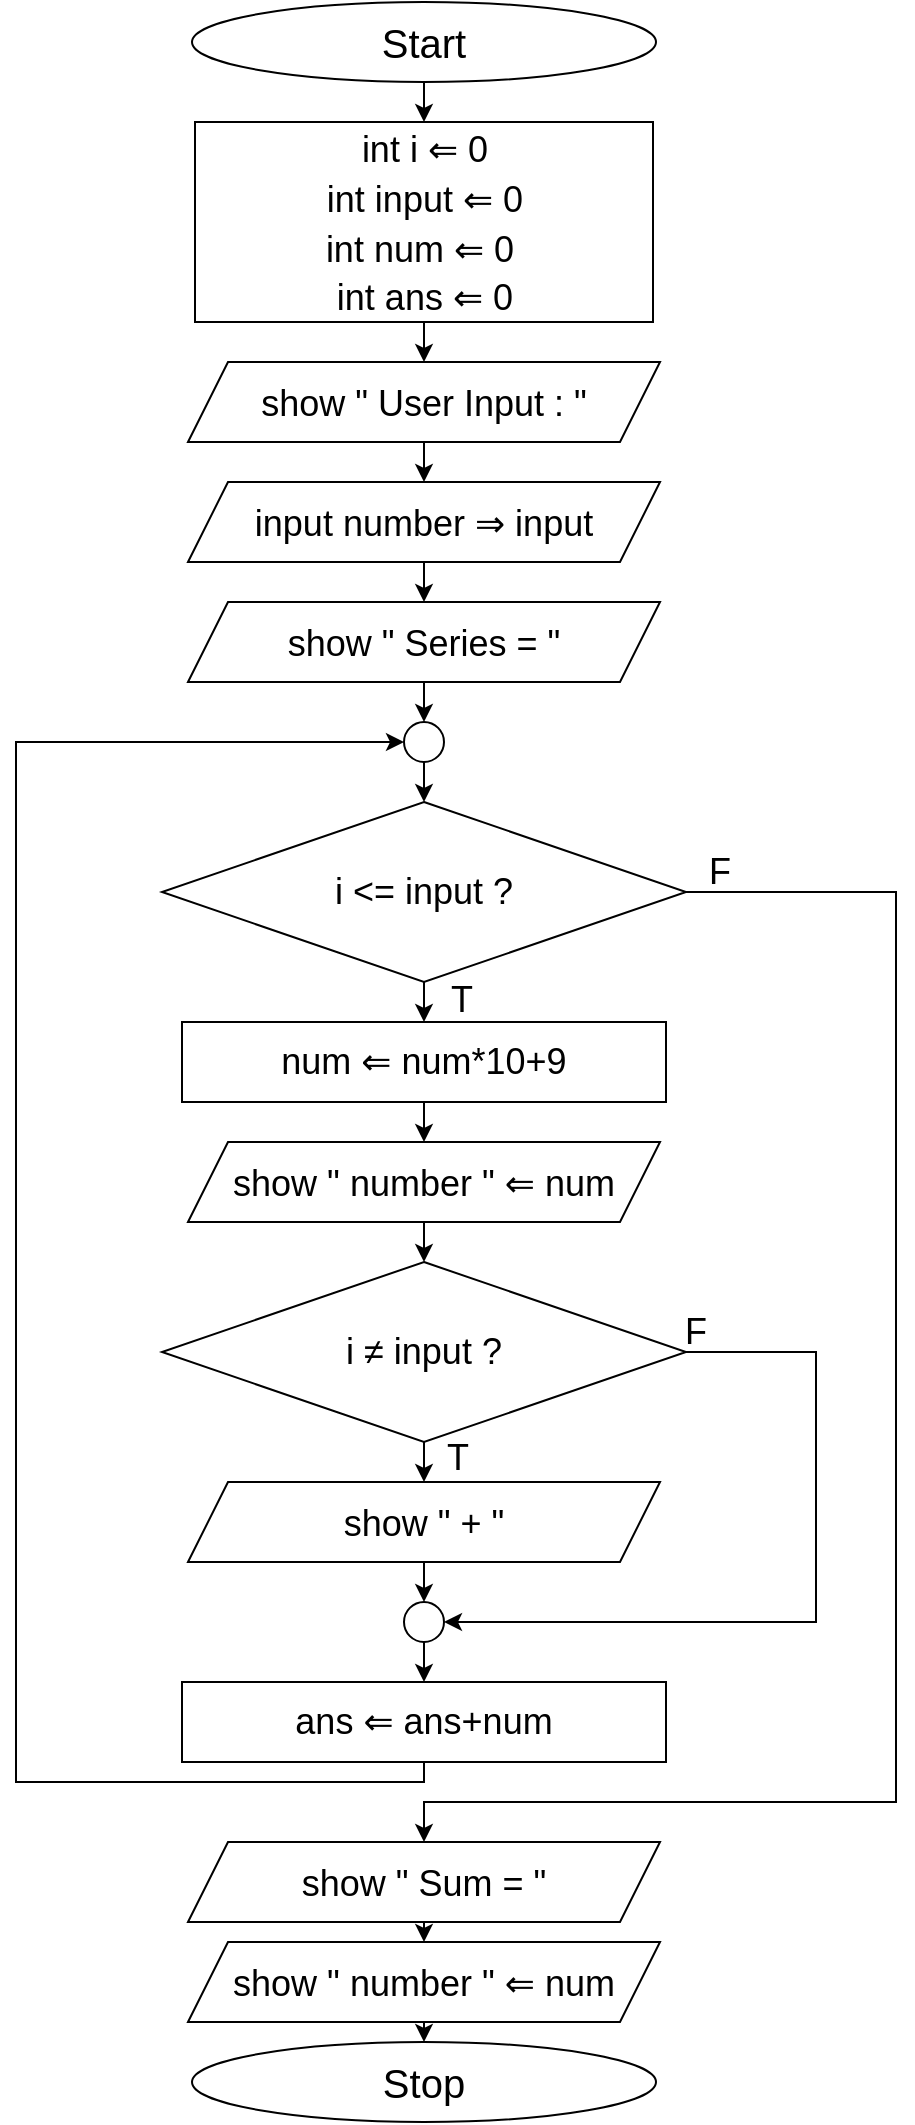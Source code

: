 <mxfile version="20.5.3" type="device"><diagram id="Ezt9IG1FVldJI0LmaCk6" name="Page-1"><mxGraphModel dx="1578" dy="767" grid="1" gridSize="10" guides="1" tooltips="1" connect="1" arrows="1" fold="1" page="1" pageScale="1" pageWidth="850" pageHeight="1100" math="0" shadow="0"><root><mxCell id="0"/><mxCell id="1" parent="0"/><mxCell id="cQYX1JLbjSWNBiCyTO_3-1" value="&lt;font style=&quot;font-size: 20px;&quot;&gt;Start&lt;/font&gt;" style="ellipse;whiteSpace=wrap;html=1;" vertex="1" parent="1"><mxGeometry x="288" y="20" width="232" height="40" as="geometry"/></mxCell><mxCell id="cQYX1JLbjSWNBiCyTO_3-2" value="&lt;font style=&quot;font-size: 18px;&quot;&gt;int i ⇐ 0&lt;br&gt;int input&amp;nbsp;⇐ 0&lt;br&gt;int num ⇐ 0&amp;nbsp;&lt;br&gt;int ans ⇐ 0&lt;/font&gt;" style="rounded=0;whiteSpace=wrap;html=1;fontSize=20;" vertex="1" parent="1"><mxGeometry x="289.5" y="80" width="229" height="100" as="geometry"/></mxCell><mxCell id="cQYX1JLbjSWNBiCyTO_3-3" value="&lt;font style=&quot;font-size: 18px;&quot;&gt;show &quot; User Input : &quot;&lt;/font&gt;" style="shape=parallelogram;perimeter=parallelogramPerimeter;whiteSpace=wrap;html=1;fixedSize=1;fontSize=20;" vertex="1" parent="1"><mxGeometry x="286" y="200" width="236" height="40" as="geometry"/></mxCell><mxCell id="cQYX1JLbjSWNBiCyTO_3-5" value="&lt;font style=&quot;font-size: 18px;&quot;&gt;input number&amp;nbsp;⇒ input&lt;/font&gt;" style="shape=parallelogram;perimeter=parallelogramPerimeter;whiteSpace=wrap;html=1;fixedSize=1;fontSize=20;" vertex="1" parent="1"><mxGeometry x="286" y="260" width="236" height="40" as="geometry"/></mxCell><mxCell id="cQYX1JLbjSWNBiCyTO_3-6" value="&lt;font style=&quot;font-size: 18px;&quot;&gt;show &quot; Series = &quot;&lt;/font&gt;" style="shape=parallelogram;perimeter=parallelogramPerimeter;whiteSpace=wrap;html=1;fixedSize=1;fontSize=20;" vertex="1" parent="1"><mxGeometry x="286" y="320" width="236" height="40" as="geometry"/></mxCell><mxCell id="cQYX1JLbjSWNBiCyTO_3-7" value="i &amp;lt;= input ?" style="rhombus;whiteSpace=wrap;html=1;fontSize=18;" vertex="1" parent="1"><mxGeometry x="273" y="420" width="262" height="90" as="geometry"/></mxCell><mxCell id="cQYX1JLbjSWNBiCyTO_3-8" value="" style="ellipse;whiteSpace=wrap;html=1;aspect=fixed;fontSize=18;" vertex="1" parent="1"><mxGeometry x="394" y="380" width="20" height="20" as="geometry"/></mxCell><mxCell id="cQYX1JLbjSWNBiCyTO_3-10" value="num&amp;nbsp;⇐ num*10+9" style="rounded=0;whiteSpace=wrap;html=1;fontSize=18;" vertex="1" parent="1"><mxGeometry x="283" y="530" width="242" height="40" as="geometry"/></mxCell><mxCell id="cQYX1JLbjSWNBiCyTO_3-11" value="&lt;font style=&quot;font-size: 18px;&quot;&gt;show &quot; number &quot;&amp;nbsp;⇐ num&lt;/font&gt;" style="shape=parallelogram;perimeter=parallelogramPerimeter;whiteSpace=wrap;html=1;fixedSize=1;fontSize=20;" vertex="1" parent="1"><mxGeometry x="286" y="590" width="236" height="40" as="geometry"/></mxCell><mxCell id="cQYX1JLbjSWNBiCyTO_3-12" value="i&amp;nbsp;≠ input ?" style="rhombus;whiteSpace=wrap;html=1;fontSize=18;" vertex="1" parent="1"><mxGeometry x="273" y="650" width="262" height="90" as="geometry"/></mxCell><mxCell id="cQYX1JLbjSWNBiCyTO_3-13" value="&lt;font style=&quot;font-size: 18px;&quot;&gt;show &quot; + &quot;&lt;/font&gt;" style="shape=parallelogram;perimeter=parallelogramPerimeter;whiteSpace=wrap;html=1;fixedSize=1;fontSize=20;" vertex="1" parent="1"><mxGeometry x="286" y="760" width="236" height="40" as="geometry"/></mxCell><mxCell id="cQYX1JLbjSWNBiCyTO_3-14" value="" style="ellipse;whiteSpace=wrap;html=1;aspect=fixed;fontSize=18;" vertex="1" parent="1"><mxGeometry x="394" y="820" width="20" height="20" as="geometry"/></mxCell><mxCell id="cQYX1JLbjSWNBiCyTO_3-15" value="ans ⇐ ans+num" style="rounded=0;whiteSpace=wrap;html=1;fontSize=18;" vertex="1" parent="1"><mxGeometry x="283" y="860" width="242" height="40" as="geometry"/></mxCell><mxCell id="cQYX1JLbjSWNBiCyTO_3-16" value="&lt;font style=&quot;font-size: 18px;&quot;&gt;show &quot; Sum = &quot;&lt;/font&gt;" style="shape=parallelogram;perimeter=parallelogramPerimeter;whiteSpace=wrap;html=1;fixedSize=1;fontSize=20;" vertex="1" parent="1"><mxGeometry x="286" y="940" width="236" height="40" as="geometry"/></mxCell><mxCell id="cQYX1JLbjSWNBiCyTO_3-18" value="&lt;font style=&quot;font-size: 18px;&quot;&gt;show &quot; number &quot;&amp;nbsp;⇐ num&lt;/font&gt;" style="shape=parallelogram;perimeter=parallelogramPerimeter;whiteSpace=wrap;html=1;fixedSize=1;fontSize=20;" vertex="1" parent="1"><mxGeometry x="286" y="990" width="236" height="40" as="geometry"/></mxCell><mxCell id="cQYX1JLbjSWNBiCyTO_3-19" value="&lt;span style=&quot;font-size: 20px;&quot;&gt;Stop&lt;/span&gt;" style="ellipse;whiteSpace=wrap;html=1;" vertex="1" parent="1"><mxGeometry x="288" y="1040" width="232" height="40" as="geometry"/></mxCell><mxCell id="cQYX1JLbjSWNBiCyTO_3-20" value="" style="endArrow=classic;html=1;rounded=0;fontSize=18;exitX=0.5;exitY=1;exitDx=0;exitDy=0;entryX=0.5;entryY=0;entryDx=0;entryDy=0;" edge="1" parent="1" source="cQYX1JLbjSWNBiCyTO_3-1" target="cQYX1JLbjSWNBiCyTO_3-2"><mxGeometry width="50" height="50" relative="1" as="geometry"><mxPoint x="380" y="100" as="sourcePoint"/><mxPoint x="430" y="50" as="targetPoint"/></mxGeometry></mxCell><mxCell id="cQYX1JLbjSWNBiCyTO_3-21" value="" style="endArrow=classic;html=1;rounded=0;fontSize=18;exitX=0.5;exitY=1;exitDx=0;exitDy=0;entryX=0.5;entryY=0;entryDx=0;entryDy=0;" edge="1" parent="1" source="cQYX1JLbjSWNBiCyTO_3-2" target="cQYX1JLbjSWNBiCyTO_3-3"><mxGeometry width="50" height="50" relative="1" as="geometry"><mxPoint x="380" y="270" as="sourcePoint"/><mxPoint x="430" y="220" as="targetPoint"/></mxGeometry></mxCell><mxCell id="cQYX1JLbjSWNBiCyTO_3-22" value="" style="endArrow=classic;html=1;rounded=0;fontSize=18;exitX=0.5;exitY=1;exitDx=0;exitDy=0;entryX=0.5;entryY=0;entryDx=0;entryDy=0;" edge="1" parent="1" source="cQYX1JLbjSWNBiCyTO_3-3" target="cQYX1JLbjSWNBiCyTO_3-5"><mxGeometry width="50" height="50" relative="1" as="geometry"><mxPoint x="380" y="270" as="sourcePoint"/><mxPoint x="430" y="220" as="targetPoint"/></mxGeometry></mxCell><mxCell id="cQYX1JLbjSWNBiCyTO_3-23" value="" style="endArrow=classic;html=1;rounded=0;fontSize=18;exitX=0.5;exitY=1;exitDx=0;exitDy=0;entryX=0.5;entryY=0;entryDx=0;entryDy=0;" edge="1" parent="1" source="cQYX1JLbjSWNBiCyTO_3-5" target="cQYX1JLbjSWNBiCyTO_3-6"><mxGeometry width="50" height="50" relative="1" as="geometry"><mxPoint x="380" y="350" as="sourcePoint"/><mxPoint x="430" y="300" as="targetPoint"/></mxGeometry></mxCell><mxCell id="cQYX1JLbjSWNBiCyTO_3-24" value="" style="endArrow=classic;html=1;rounded=0;fontSize=18;exitX=0.5;exitY=1;exitDx=0;exitDy=0;entryX=0.5;entryY=0;entryDx=0;entryDy=0;" edge="1" parent="1" source="cQYX1JLbjSWNBiCyTO_3-6" target="cQYX1JLbjSWNBiCyTO_3-8"><mxGeometry width="50" height="50" relative="1" as="geometry"><mxPoint x="380" y="430" as="sourcePoint"/><mxPoint x="430" y="380" as="targetPoint"/></mxGeometry></mxCell><mxCell id="cQYX1JLbjSWNBiCyTO_3-25" value="" style="endArrow=classic;html=1;rounded=0;fontSize=18;exitX=0.5;exitY=1;exitDx=0;exitDy=0;entryX=0.5;entryY=0;entryDx=0;entryDy=0;" edge="1" parent="1" source="cQYX1JLbjSWNBiCyTO_3-8" target="cQYX1JLbjSWNBiCyTO_3-7"><mxGeometry width="50" height="50" relative="1" as="geometry"><mxPoint x="380" y="430" as="sourcePoint"/><mxPoint x="430" y="380" as="targetPoint"/></mxGeometry></mxCell><mxCell id="cQYX1JLbjSWNBiCyTO_3-26" value="" style="endArrow=classic;html=1;rounded=0;fontSize=18;exitX=0.5;exitY=1;exitDx=0;exitDy=0;entryX=0.5;entryY=0;entryDx=0;entryDy=0;" edge="1" parent="1" source="cQYX1JLbjSWNBiCyTO_3-7" target="cQYX1JLbjSWNBiCyTO_3-10"><mxGeometry width="50" height="50" relative="1" as="geometry"><mxPoint x="380" y="500" as="sourcePoint"/><mxPoint x="430" y="450" as="targetPoint"/></mxGeometry></mxCell><mxCell id="cQYX1JLbjSWNBiCyTO_3-27" value="" style="endArrow=classic;html=1;rounded=0;fontSize=18;exitX=1;exitY=0.5;exitDx=0;exitDy=0;entryX=0.5;entryY=0;entryDx=0;entryDy=0;" edge="1" parent="1" source="cQYX1JLbjSWNBiCyTO_3-7" target="cQYX1JLbjSWNBiCyTO_3-16"><mxGeometry width="50" height="50" relative="1" as="geometry"><mxPoint x="380" y="580" as="sourcePoint"/><mxPoint x="550" y="781.143" as="targetPoint"/><Array as="points"><mxPoint x="640" y="465"/><mxPoint x="640" y="920"/><mxPoint x="404" y="920"/></Array></mxGeometry></mxCell><mxCell id="cQYX1JLbjSWNBiCyTO_3-28" value="" style="endArrow=classic;html=1;rounded=0;fontSize=18;exitX=0.5;exitY=1;exitDx=0;exitDy=0;entryX=0.5;entryY=0;entryDx=0;entryDy=0;" edge="1" parent="1" source="cQYX1JLbjSWNBiCyTO_3-10" target="cQYX1JLbjSWNBiCyTO_3-11"><mxGeometry width="50" height="50" relative="1" as="geometry"><mxPoint x="290" y="640" as="sourcePoint"/><mxPoint x="340" y="590" as="targetPoint"/></mxGeometry></mxCell><mxCell id="cQYX1JLbjSWNBiCyTO_3-29" value="" style="endArrow=classic;html=1;rounded=0;fontSize=18;exitX=0.5;exitY=1;exitDx=0;exitDy=0;entryX=0.5;entryY=0;entryDx=0;entryDy=0;" edge="1" parent="1" source="cQYX1JLbjSWNBiCyTO_3-11" target="cQYX1JLbjSWNBiCyTO_3-12"><mxGeometry width="50" height="50" relative="1" as="geometry"><mxPoint x="290" y="640" as="sourcePoint"/><mxPoint x="340" y="590" as="targetPoint"/></mxGeometry></mxCell><mxCell id="cQYX1JLbjSWNBiCyTO_3-30" value="" style="endArrow=classic;html=1;rounded=0;fontSize=18;exitX=0.5;exitY=1;exitDx=0;exitDy=0;entryX=0.5;entryY=0;entryDx=0;entryDy=0;" edge="1" parent="1" source="cQYX1JLbjSWNBiCyTO_3-12" target="cQYX1JLbjSWNBiCyTO_3-13"><mxGeometry width="50" height="50" relative="1" as="geometry"><mxPoint x="290" y="750" as="sourcePoint"/><mxPoint x="340" y="700" as="targetPoint"/></mxGeometry></mxCell><mxCell id="cQYX1JLbjSWNBiCyTO_3-31" value="" style="endArrow=classic;html=1;rounded=0;fontSize=18;exitX=1;exitY=0.5;exitDx=0;exitDy=0;entryX=1;entryY=0.5;entryDx=0;entryDy=0;" edge="1" parent="1" source="cQYX1JLbjSWNBiCyTO_3-12" target="cQYX1JLbjSWNBiCyTO_3-14"><mxGeometry width="50" height="50" relative="1" as="geometry"><mxPoint x="290" y="750" as="sourcePoint"/><mxPoint x="340" y="700" as="targetPoint"/><Array as="points"><mxPoint x="600" y="695"/><mxPoint x="600" y="830"/></Array></mxGeometry></mxCell><mxCell id="cQYX1JLbjSWNBiCyTO_3-32" value="" style="endArrow=classic;html=1;rounded=0;fontSize=18;exitX=0.5;exitY=1;exitDx=0;exitDy=0;entryX=0.5;entryY=0;entryDx=0;entryDy=0;" edge="1" parent="1" source="cQYX1JLbjSWNBiCyTO_3-13" target="cQYX1JLbjSWNBiCyTO_3-14"><mxGeometry width="50" height="50" relative="1" as="geometry"><mxPoint x="290" y="870" as="sourcePoint"/><mxPoint x="340" y="820" as="targetPoint"/></mxGeometry></mxCell><mxCell id="cQYX1JLbjSWNBiCyTO_3-33" value="" style="endArrow=classic;html=1;rounded=0;fontSize=18;exitX=0.5;exitY=1;exitDx=0;exitDy=0;entryX=0.5;entryY=0;entryDx=0;entryDy=0;" edge="1" parent="1" source="cQYX1JLbjSWNBiCyTO_3-14" target="cQYX1JLbjSWNBiCyTO_3-15"><mxGeometry width="50" height="50" relative="1" as="geometry"><mxPoint x="290" y="870" as="sourcePoint"/><mxPoint x="340" y="820" as="targetPoint"/></mxGeometry></mxCell><mxCell id="cQYX1JLbjSWNBiCyTO_3-35" value="" style="endArrow=classic;html=1;rounded=0;fontSize=18;exitX=0.5;exitY=1;exitDx=0;exitDy=0;entryX=0;entryY=0.5;entryDx=0;entryDy=0;" edge="1" parent="1" source="cQYX1JLbjSWNBiCyTO_3-15" target="cQYX1JLbjSWNBiCyTO_3-8"><mxGeometry width="50" height="50" relative="1" as="geometry"><mxPoint x="340" y="970" as="sourcePoint"/><mxPoint x="220" y="490" as="targetPoint"/><Array as="points"><mxPoint x="404" y="910"/><mxPoint x="200" y="910"/><mxPoint x="200" y="390"/></Array></mxGeometry></mxCell><mxCell id="cQYX1JLbjSWNBiCyTO_3-36" value="" style="endArrow=classic;html=1;rounded=0;fontSize=18;exitX=0.5;exitY=1;exitDx=0;exitDy=0;entryX=0.5;entryY=0;entryDx=0;entryDy=0;" edge="1" parent="1" source="cQYX1JLbjSWNBiCyTO_3-16" target="cQYX1JLbjSWNBiCyTO_3-18"><mxGeometry width="50" height="50" relative="1" as="geometry"><mxPoint x="280" y="1060" as="sourcePoint"/><mxPoint x="330" y="1010" as="targetPoint"/></mxGeometry></mxCell><mxCell id="cQYX1JLbjSWNBiCyTO_3-37" value="" style="endArrow=classic;html=1;rounded=0;fontSize=18;exitX=0.5;exitY=1;exitDx=0;exitDy=0;entryX=0.5;entryY=0;entryDx=0;entryDy=0;" edge="1" parent="1" source="cQYX1JLbjSWNBiCyTO_3-18" target="cQYX1JLbjSWNBiCyTO_3-19"><mxGeometry width="50" height="50" relative="1" as="geometry"><mxPoint x="280" y="1060" as="sourcePoint"/><mxPoint x="330" y="1010" as="targetPoint"/></mxGeometry></mxCell><mxCell id="cQYX1JLbjSWNBiCyTO_3-38" value="F" style="text;html=1;strokeColor=none;fillColor=none;align=center;verticalAlign=middle;whiteSpace=wrap;rounded=0;fontSize=18;" vertex="1" parent="1"><mxGeometry x="522" y="440" width="60" height="30" as="geometry"/></mxCell><mxCell id="cQYX1JLbjSWNBiCyTO_3-39" value="T" style="text;html=1;strokeColor=none;fillColor=none;align=center;verticalAlign=middle;whiteSpace=wrap;rounded=0;fontSize=18;" vertex="1" parent="1"><mxGeometry x="393" y="504" width="60" height="30" as="geometry"/></mxCell><mxCell id="cQYX1JLbjSWNBiCyTO_3-40" value="F" style="text;html=1;strokeColor=none;fillColor=none;align=center;verticalAlign=middle;whiteSpace=wrap;rounded=0;fontSize=18;" vertex="1" parent="1"><mxGeometry x="510" y="670" width="60" height="30" as="geometry"/></mxCell><mxCell id="cQYX1JLbjSWNBiCyTO_3-41" value="T" style="text;html=1;strokeColor=none;fillColor=none;align=center;verticalAlign=middle;whiteSpace=wrap;rounded=0;fontSize=18;" vertex="1" parent="1"><mxGeometry x="391" y="733" width="60" height="30" as="geometry"/></mxCell></root></mxGraphModel></diagram></mxfile>